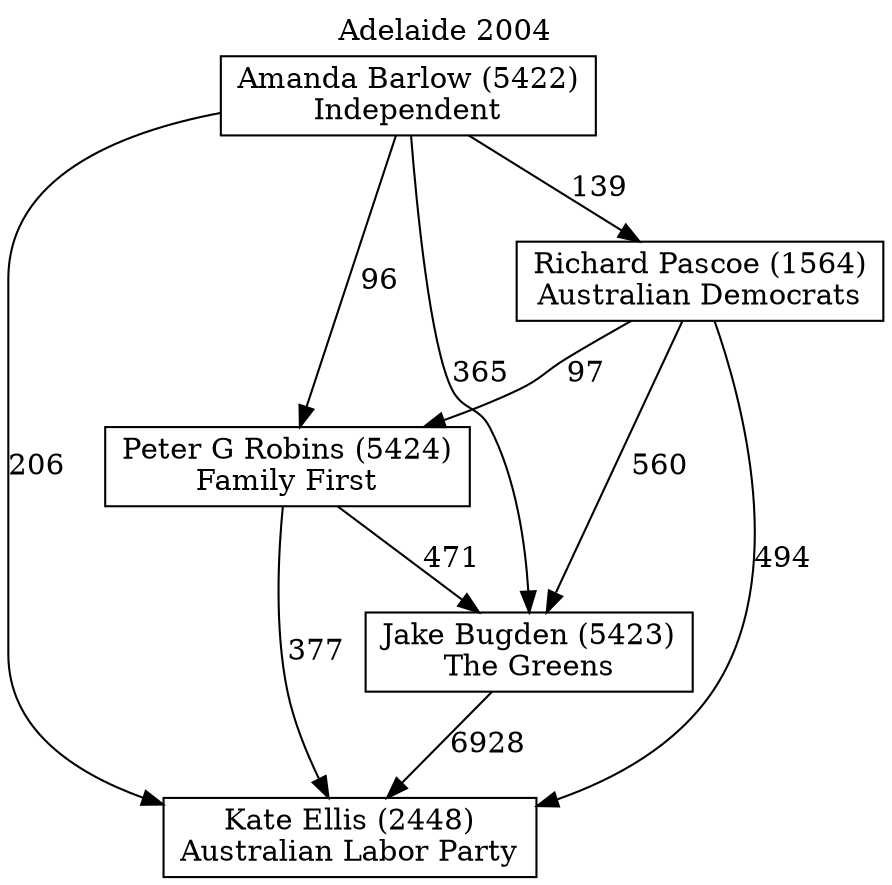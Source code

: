 // House preference flow
digraph "Kate Ellis (2448)_Adelaide_2004" {
	graph [label="Adelaide 2004" labelloc=t mclimit=10]
	node [shape=box]
	"Amanda Barlow (5422)" [label="Amanda Barlow (5422)
Independent"]
	"Jake Bugden (5423)" [label="Jake Bugden (5423)
The Greens"]
	"Kate Ellis (2448)" [label="Kate Ellis (2448)
Australian Labor Party"]
	"Peter G Robins (5424)" [label="Peter G Robins (5424)
Family First"]
	"Richard Pascoe (1564)" [label="Richard Pascoe (1564)
Australian Democrats"]
	"Amanda Barlow (5422)" -> "Jake Bugden (5423)" [label=365]
	"Amanda Barlow (5422)" -> "Kate Ellis (2448)" [label=206]
	"Amanda Barlow (5422)" -> "Peter G Robins (5424)" [label=96]
	"Amanda Barlow (5422)" -> "Richard Pascoe (1564)" [label=139]
	"Jake Bugden (5423)" -> "Kate Ellis (2448)" [label=6928]
	"Peter G Robins (5424)" -> "Jake Bugden (5423)" [label=471]
	"Peter G Robins (5424)" -> "Kate Ellis (2448)" [label=377]
	"Richard Pascoe (1564)" -> "Jake Bugden (5423)" [label=560]
	"Richard Pascoe (1564)" -> "Kate Ellis (2448)" [label=494]
	"Richard Pascoe (1564)" -> "Peter G Robins (5424)" [label=97]
}
